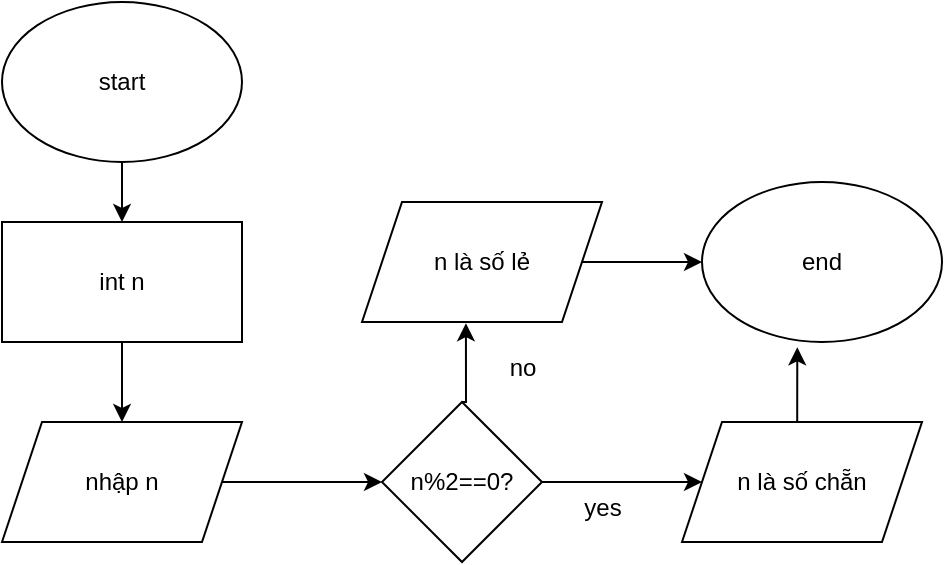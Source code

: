 <mxfile version="24.7.17">
  <diagram id="C5RBs43oDa-KdzZeNtuy" name="Page-1">
    <mxGraphModel dx="1036" dy="606" grid="1" gridSize="10" guides="1" tooltips="1" connect="1" arrows="1" fold="1" page="1" pageScale="1" pageWidth="827" pageHeight="1169" math="0" shadow="0">
      <root>
        <mxCell id="WIyWlLk6GJQsqaUBKTNV-0" />
        <mxCell id="WIyWlLk6GJQsqaUBKTNV-1" parent="WIyWlLk6GJQsqaUBKTNV-0" />
        <mxCell id="6FHAqP8VdQJK41I4NqKr-7" style="edgeStyle=orthogonalEdgeStyle;rounded=0;orthogonalLoop=1;jettySize=auto;html=1;exitX=0.5;exitY=1;exitDx=0;exitDy=0;entryX=0.5;entryY=0;entryDx=0;entryDy=0;" edge="1" parent="WIyWlLk6GJQsqaUBKTNV-1" source="6FHAqP8VdQJK41I4NqKr-0" target="6FHAqP8VdQJK41I4NqKr-2">
          <mxGeometry relative="1" as="geometry" />
        </mxCell>
        <mxCell id="6FHAqP8VdQJK41I4NqKr-0" value="start" style="ellipse;whiteSpace=wrap;html=1;" vertex="1" parent="WIyWlLk6GJQsqaUBKTNV-1">
          <mxGeometry x="80" y="160" width="120" height="80" as="geometry" />
        </mxCell>
        <mxCell id="6FHAqP8VdQJK41I4NqKr-9" style="edgeStyle=orthogonalEdgeStyle;rounded=0;orthogonalLoop=1;jettySize=auto;html=1;exitX=1;exitY=0.5;exitDx=0;exitDy=0;entryX=0;entryY=0.5;entryDx=0;entryDy=0;" edge="1" parent="WIyWlLk6GJQsqaUBKTNV-1" source="6FHAqP8VdQJK41I4NqKr-1" target="6FHAqP8VdQJK41I4NqKr-3">
          <mxGeometry relative="1" as="geometry" />
        </mxCell>
        <mxCell id="6FHAqP8VdQJK41I4NqKr-1" value="nhập n" style="shape=parallelogram;perimeter=parallelogramPerimeter;whiteSpace=wrap;html=1;fixedSize=1;" vertex="1" parent="WIyWlLk6GJQsqaUBKTNV-1">
          <mxGeometry x="80" y="370" width="120" height="60" as="geometry" />
        </mxCell>
        <mxCell id="6FHAqP8VdQJK41I4NqKr-8" style="edgeStyle=orthogonalEdgeStyle;rounded=0;orthogonalLoop=1;jettySize=auto;html=1;exitX=0.5;exitY=1;exitDx=0;exitDy=0;entryX=0.5;entryY=0;entryDx=0;entryDy=0;" edge="1" parent="WIyWlLk6GJQsqaUBKTNV-1" source="6FHAqP8VdQJK41I4NqKr-2" target="6FHAqP8VdQJK41I4NqKr-1">
          <mxGeometry relative="1" as="geometry" />
        </mxCell>
        <mxCell id="6FHAqP8VdQJK41I4NqKr-2" value="int n" style="rounded=0;whiteSpace=wrap;html=1;" vertex="1" parent="WIyWlLk6GJQsqaUBKTNV-1">
          <mxGeometry x="80" y="270" width="120" height="60" as="geometry" />
        </mxCell>
        <mxCell id="6FHAqP8VdQJK41I4NqKr-11" style="edgeStyle=orthogonalEdgeStyle;rounded=0;orthogonalLoop=1;jettySize=auto;html=1;exitX=1;exitY=0.5;exitDx=0;exitDy=0;entryX=0;entryY=0.5;entryDx=0;entryDy=0;" edge="1" parent="WIyWlLk6GJQsqaUBKTNV-1" source="6FHAqP8VdQJK41I4NqKr-3" target="6FHAqP8VdQJK41I4NqKr-4">
          <mxGeometry relative="1" as="geometry" />
        </mxCell>
        <mxCell id="6FHAqP8VdQJK41I4NqKr-3" value="n%2==0?" style="rhombus;whiteSpace=wrap;html=1;" vertex="1" parent="WIyWlLk6GJQsqaUBKTNV-1">
          <mxGeometry x="270" y="360" width="80" height="80" as="geometry" />
        </mxCell>
        <mxCell id="6FHAqP8VdQJK41I4NqKr-4" value="n là số chẵn" style="shape=parallelogram;perimeter=parallelogramPerimeter;whiteSpace=wrap;html=1;fixedSize=1;" vertex="1" parent="WIyWlLk6GJQsqaUBKTNV-1">
          <mxGeometry x="420" y="370" width="120" height="60" as="geometry" />
        </mxCell>
        <mxCell id="6FHAqP8VdQJK41I4NqKr-12" style="edgeStyle=orthogonalEdgeStyle;rounded=0;orthogonalLoop=1;jettySize=auto;html=1;exitX=1;exitY=0.5;exitDx=0;exitDy=0;entryX=0;entryY=0.5;entryDx=0;entryDy=0;" edge="1" parent="WIyWlLk6GJQsqaUBKTNV-1" source="6FHAqP8VdQJK41I4NqKr-5" target="6FHAqP8VdQJK41I4NqKr-6">
          <mxGeometry relative="1" as="geometry" />
        </mxCell>
        <mxCell id="6FHAqP8VdQJK41I4NqKr-5" value="n là số lẻ" style="shape=parallelogram;perimeter=parallelogramPerimeter;whiteSpace=wrap;html=1;fixedSize=1;" vertex="1" parent="WIyWlLk6GJQsqaUBKTNV-1">
          <mxGeometry x="260" y="260" width="120" height="60" as="geometry" />
        </mxCell>
        <mxCell id="6FHAqP8VdQJK41I4NqKr-6" value="end" style="ellipse;whiteSpace=wrap;html=1;" vertex="1" parent="WIyWlLk6GJQsqaUBKTNV-1">
          <mxGeometry x="430" y="250" width="120" height="80" as="geometry" />
        </mxCell>
        <mxCell id="6FHAqP8VdQJK41I4NqKr-10" style="edgeStyle=orthogonalEdgeStyle;rounded=0;orthogonalLoop=1;jettySize=auto;html=1;exitX=0.5;exitY=0;exitDx=0;exitDy=0;entryX=0.433;entryY=1.01;entryDx=0;entryDy=0;entryPerimeter=0;" edge="1" parent="WIyWlLk6GJQsqaUBKTNV-1" source="6FHAqP8VdQJK41I4NqKr-3" target="6FHAqP8VdQJK41I4NqKr-5">
          <mxGeometry relative="1" as="geometry" />
        </mxCell>
        <mxCell id="6FHAqP8VdQJK41I4NqKr-13" style="edgeStyle=orthogonalEdgeStyle;rounded=0;orthogonalLoop=1;jettySize=auto;html=1;exitX=0.5;exitY=0;exitDx=0;exitDy=0;entryX=0.397;entryY=1.033;entryDx=0;entryDy=0;entryPerimeter=0;" edge="1" parent="WIyWlLk6GJQsqaUBKTNV-1" source="6FHAqP8VdQJK41I4NqKr-4" target="6FHAqP8VdQJK41I4NqKr-6">
          <mxGeometry relative="1" as="geometry" />
        </mxCell>
        <mxCell id="6FHAqP8VdQJK41I4NqKr-14" value="no" style="text;html=1;align=center;verticalAlign=middle;resizable=0;points=[];autosize=1;strokeColor=none;fillColor=none;" vertex="1" parent="WIyWlLk6GJQsqaUBKTNV-1">
          <mxGeometry x="320" y="328" width="40" height="30" as="geometry" />
        </mxCell>
        <mxCell id="6FHAqP8VdQJK41I4NqKr-15" value="yes" style="text;html=1;align=center;verticalAlign=middle;resizable=0;points=[];autosize=1;strokeColor=none;fillColor=none;" vertex="1" parent="WIyWlLk6GJQsqaUBKTNV-1">
          <mxGeometry x="360" y="398" width="40" height="30" as="geometry" />
        </mxCell>
      </root>
    </mxGraphModel>
  </diagram>
</mxfile>
